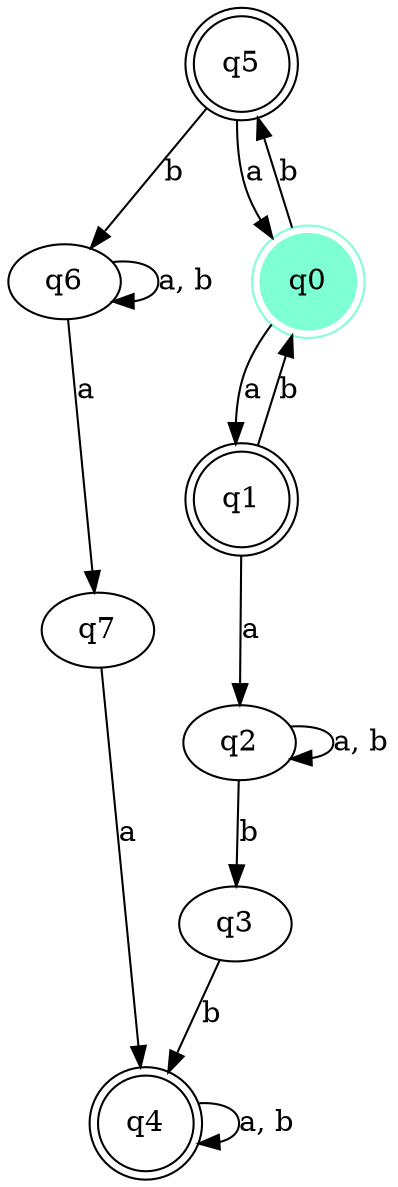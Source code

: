 // FSM
digraph {
	q2
	q3
	q6
	q7
	node [shape=doublecircle]
	q5
	q4
	q1
	node [color=aquamarine shape=doublecircle style=filled]
	q0
	node [shape=circle]
	q0 -> q1 [label=a]
	q0 -> q5 [label=b]
	q1 -> q2 [label=a]
	q1 -> q0 [label=b]
	q2 -> q2 [label="a, b"]
	q2 -> q3 [label=b]
	q3 -> q4 [label=b]
	q4 -> q4 [label="a, b"]
	q5 -> q0 [label=a]
	q5 -> q6 [label=b]
	q6 -> q7 [label=a]
	q6 -> q6 [label="a, b"]
	q7 -> q4 [label=a]
}
